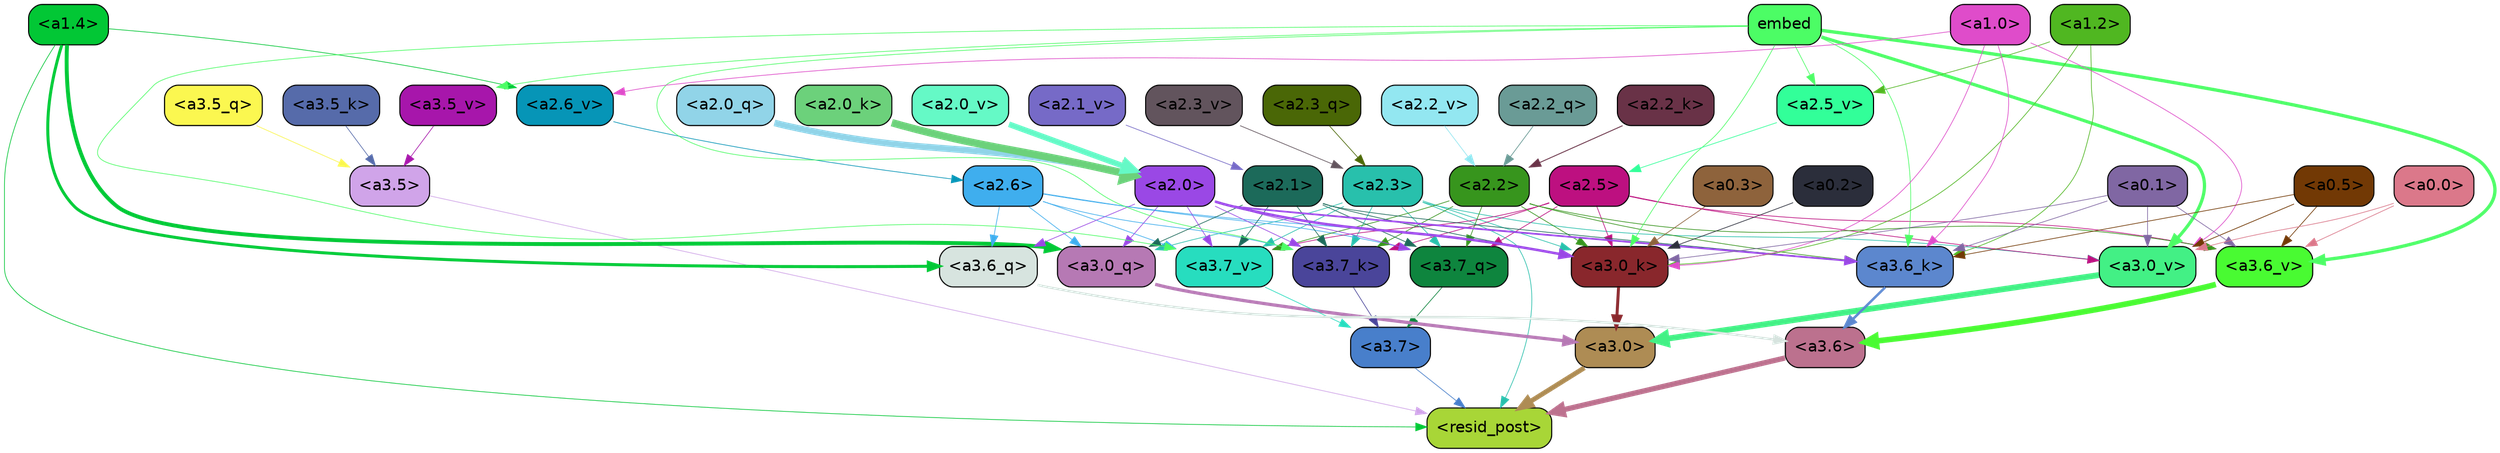 strict digraph "" {
	graph [bgcolor=transparent,
		layout=dot,
		overlap=false,
		splines=true
	];
	"<a3.7>"	[color=black,
		fillcolor="#487fcb",
		fontname=Helvetica,
		shape=box,
		style="filled, rounded"];
	"<resid_post>"	[color=black,
		fillcolor="#a8d637",
		fontname=Helvetica,
		shape=box,
		style="filled, rounded"];
	"<a3.7>" -> "<resid_post>"	[color="#487fcb",
		penwidth=0.6];
	"<a3.6>"	[color=black,
		fillcolor="#bc718e",
		fontname=Helvetica,
		shape=box,
		style="filled, rounded"];
	"<a3.6>" -> "<resid_post>"	[color="#bc718e",
		penwidth=4.670643210411072];
	"<a3.5>"	[color=black,
		fillcolor="#d0a4e9",
		fontname=Helvetica,
		shape=box,
		style="filled, rounded"];
	"<a3.5>" -> "<resid_post>"	[color="#d0a4e9",
		penwidth=0.6];
	"<a3.0>"	[color=black,
		fillcolor="#ae8c54",
		fontname=Helvetica,
		shape=box,
		style="filled, rounded"];
	"<a3.0>" -> "<resid_post>"	[color="#ae8c54",
		penwidth=4.246885180473328];
	"<a2.3>"	[color=black,
		fillcolor="#28c0ac",
		fontname=Helvetica,
		shape=box,
		style="filled, rounded"];
	"<a2.3>" -> "<resid_post>"	[color="#28c0ac",
		penwidth=0.6];
	"<a3.7_q>"	[color=black,
		fillcolor="#0e853e",
		fontname=Helvetica,
		shape=box,
		style="filled, rounded"];
	"<a2.3>" -> "<a3.7_q>"	[color="#28c0ac",
		penwidth=0.6];
	"<a3.0_q>"	[color=black,
		fillcolor="#b679b4",
		fontname=Helvetica,
		shape=box,
		style="filled, rounded"];
	"<a2.3>" -> "<a3.0_q>"	[color="#28c0ac",
		penwidth=0.6];
	"<a3.7_k>"	[color=black,
		fillcolor="#4a459a",
		fontname=Helvetica,
		shape=box,
		style="filled, rounded"];
	"<a2.3>" -> "<a3.7_k>"	[color="#28c0ac",
		penwidth=0.6];
	"<a3.0_k>"	[color=black,
		fillcolor="#89272c",
		fontname=Helvetica,
		shape=box,
		style="filled, rounded"];
	"<a2.3>" -> "<a3.0_k>"	[color="#28c0ac",
		penwidth=0.6];
	"<a3.7_v>"	[color=black,
		fillcolor="#27ddbf",
		fontname=Helvetica,
		shape=box,
		style="filled, rounded"];
	"<a2.3>" -> "<a3.7_v>"	[color="#28c0ac",
		penwidth=0.6];
	"<a3.0_v>"	[color=black,
		fillcolor="#43f085",
		fontname=Helvetica,
		shape=box,
		style="filled, rounded"];
	"<a2.3>" -> "<a3.0_v>"	[color="#28c0ac",
		penwidth=0.6];
	"<a1.4>"	[color=black,
		fillcolor="#02c735",
		fontname=Helvetica,
		shape=box,
		style="filled, rounded"];
	"<a1.4>" -> "<resid_post>"	[color="#02c735",
		penwidth=0.6];
	"<a3.6_q>"	[color=black,
		fillcolor="#d7e4df",
		fontname=Helvetica,
		shape=box,
		style="filled, rounded"];
	"<a1.4>" -> "<a3.6_q>"	[color="#02c735",
		penwidth=2.6487714648246765];
	"<a1.4>" -> "<a3.0_q>"	[color="#02c735",
		penwidth=3.477886103093624];
	"<a2.6_v>"	[color=black,
		fillcolor="#0695b7",
		fontname=Helvetica,
		shape=box,
		style="filled, rounded"];
	"<a1.4>" -> "<a2.6_v>"	[color="#02c735",
		penwidth=0.6];
	"<a3.7_q>" -> "<a3.7>"	[color="#0e853e",
		penwidth=0.6];
	"<a3.6_q>" -> "<a3.6>"	[color="#d7e4df",
		penwidth=2.03758105635643];
	"<a3.5_q>"	[color=black,
		fillcolor="#fbf750",
		fontname=Helvetica,
		shape=box,
		style="filled, rounded"];
	"<a3.5_q>" -> "<a3.5>"	[color="#fbf750",
		penwidth=0.6];
	"<a3.0_q>" -> "<a3.0>"	[color="#b679b4",
		penwidth=2.8638100624084473];
	"<a3.7_k>" -> "<a3.7>"	[color="#4a459a",
		penwidth=0.6];
	"<a3.6_k>"	[color=black,
		fillcolor="#5c87ce",
		fontname=Helvetica,
		shape=box,
		style="filled, rounded"];
	"<a3.6_k>" -> "<a3.6>"	[color="#5c87ce",
		penwidth=2.174198240041733];
	"<a3.5_k>"	[color=black,
		fillcolor="#566baa",
		fontname=Helvetica,
		shape=box,
		style="filled, rounded"];
	"<a3.5_k>" -> "<a3.5>"	[color="#566baa",
		penwidth=0.6];
	"<a3.0_k>" -> "<a3.0>"	[color="#89272c",
		penwidth=2.6274144649505615];
	"<a3.7_v>" -> "<a3.7>"	[color="#27ddbf",
		penwidth=0.6];
	"<a3.6_v>"	[color=black,
		fillcolor="#49fb32",
		fontname=Helvetica,
		shape=box,
		style="filled, rounded"];
	"<a3.6_v>" -> "<a3.6>"	[color="#49fb32",
		penwidth=5.002329230308533];
	"<a3.5_v>"	[color=black,
		fillcolor="#a716ab",
		fontname=Helvetica,
		shape=box,
		style="filled, rounded"];
	"<a3.5_v>" -> "<a3.5>"	[color="#a716ab",
		penwidth=0.6];
	"<a3.0_v>" -> "<a3.0>"	[color="#43f085",
		penwidth=5.188832879066467];
	"<a2.6>"	[color=black,
		fillcolor="#3faeee",
		fontname=Helvetica,
		shape=box,
		style="filled, rounded"];
	"<a2.6>" -> "<a3.7_q>"	[color="#3faeee",
		penwidth=0.6];
	"<a2.6>" -> "<a3.6_q>"	[color="#3faeee",
		penwidth=0.6];
	"<a2.6>" -> "<a3.0_q>"	[color="#3faeee",
		penwidth=0.6];
	"<a2.6>" -> "<a3.7_k>"	[color="#3faeee",
		penwidth=0.6];
	"<a2.6>" -> "<a3.0_k>"	[color="#3faeee",
		penwidth=0.6];
	"<a2.6>" -> "<a3.7_v>"	[color="#3faeee",
		penwidth=0.6];
	"<a2.5>"	[color=black,
		fillcolor="#bd1080",
		fontname=Helvetica,
		shape=box,
		style="filled, rounded"];
	"<a2.5>" -> "<a3.7_q>"	[color="#bd1080",
		penwidth=0.6];
	"<a2.5>" -> "<a3.7_k>"	[color="#bd1080",
		penwidth=0.6];
	"<a2.5>" -> "<a3.0_k>"	[color="#bd1080",
		penwidth=0.6];
	"<a2.5>" -> "<a3.7_v>"	[color="#bd1080",
		penwidth=0.6];
	"<a2.5>" -> "<a3.6_v>"	[color="#bd1080",
		penwidth=0.6];
	"<a2.5>" -> "<a3.0_v>"	[color="#bd1080",
		penwidth=0.6];
	"<a2.2>"	[color=black,
		fillcolor="#37951d",
		fontname=Helvetica,
		shape=box,
		style="filled, rounded"];
	"<a2.2>" -> "<a3.7_q>"	[color="#37951d",
		penwidth=0.6];
	"<a2.2>" -> "<a3.7_k>"	[color="#37951d",
		penwidth=0.6];
	"<a2.2>" -> "<a3.6_k>"	[color="#37951d",
		penwidth=0.6];
	"<a2.2>" -> "<a3.0_k>"	[color="#37951d",
		penwidth=0.6];
	"<a2.2>" -> "<a3.7_v>"	[color="#37951d",
		penwidth=0.6];
	"<a2.2>" -> "<a3.6_v>"	[color="#37951d",
		penwidth=0.6];
	"<a2.1>"	[color=black,
		fillcolor="#1c6a5a",
		fontname=Helvetica,
		shape=box,
		style="filled, rounded"];
	"<a2.1>" -> "<a3.7_q>"	[color="#1c6a5a",
		penwidth=0.6];
	"<a2.1>" -> "<a3.0_q>"	[color="#1c6a5a",
		penwidth=0.6];
	"<a2.1>" -> "<a3.7_k>"	[color="#1c6a5a",
		penwidth=0.6];
	"<a2.1>" -> "<a3.6_k>"	[color="#1c6a5a",
		penwidth=0.6];
	"<a2.1>" -> "<a3.0_k>"	[color="#1c6a5a",
		penwidth=0.6];
	"<a2.1>" -> "<a3.7_v>"	[color="#1c6a5a",
		penwidth=0.6];
	"<a2.0>"	[color=black,
		fillcolor="#9a48e5",
		fontname=Helvetica,
		shape=box,
		style="filled, rounded"];
	"<a2.0>" -> "<a3.7_q>"	[color="#9a48e5",
		penwidth=0.6];
	"<a2.0>" -> "<a3.6_q>"	[color="#9a48e5",
		penwidth=0.6];
	"<a2.0>" -> "<a3.0_q>"	[color="#9a48e5",
		penwidth=0.6];
	"<a2.0>" -> "<a3.7_k>"	[color="#9a48e5",
		penwidth=0.6];
	"<a2.0>" -> "<a3.6_k>"	[color="#9a48e5",
		penwidth=1.5417278409004211];
	"<a2.0>" -> "<a3.0_k>"	[color="#9a48e5",
		penwidth=2.23091459274292];
	"<a2.0>" -> "<a3.7_v>"	[color="#9a48e5",
		penwidth=0.6];
	embed	[color=black,
		fillcolor="#4cfd65",
		fontname=Helvetica,
		shape=box,
		style="filled, rounded"];
	embed -> "<a3.7_k>"	[color="#4cfd65",
		penwidth=0.6];
	embed -> "<a3.6_k>"	[color="#4cfd65",
		penwidth=0.6];
	embed -> "<a3.0_k>"	[color="#4cfd65",
		penwidth=0.6];
	embed -> "<a3.7_v>"	[color="#4cfd65",
		penwidth=0.6];
	embed -> "<a3.6_v>"	[color="#4cfd65",
		penwidth=2.9511587619781494];
	embed -> "<a3.5_v>"	[color="#4cfd65",
		penwidth=0.6];
	embed -> "<a3.0_v>"	[color="#4cfd65",
		penwidth=2.8577730655670166];
	"<a2.5_v>"	[color=black,
		fillcolor="#32ff99",
		fontname=Helvetica,
		shape=box,
		style="filled, rounded"];
	embed -> "<a2.5_v>"	[color="#4cfd65",
		penwidth=0.6];
	"<a1.2>"	[color=black,
		fillcolor="#50b721",
		fontname=Helvetica,
		shape=box,
		style="filled, rounded"];
	"<a1.2>" -> "<a3.6_k>"	[color="#50b721",
		penwidth=0.6];
	"<a1.2>" -> "<a3.0_k>"	[color="#50b721",
		penwidth=0.6];
	"<a1.2>" -> "<a2.5_v>"	[color="#50b721",
		penwidth=0.6];
	"<a1.0>"	[color=black,
		fillcolor="#df4cca",
		fontname=Helvetica,
		shape=box,
		style="filled, rounded"];
	"<a1.0>" -> "<a3.6_k>"	[color="#df4cca",
		penwidth=0.6];
	"<a1.0>" -> "<a3.0_k>"	[color="#df4cca",
		penwidth=0.6];
	"<a1.0>" -> "<a3.0_v>"	[color="#df4cca",
		penwidth=0.6];
	"<a1.0>" -> "<a2.6_v>"	[color="#df4cca",
		penwidth=0.6];
	"<a0.5>"	[color=black,
		fillcolor="#723905",
		fontname=Helvetica,
		shape=box,
		style="filled, rounded"];
	"<a0.5>" -> "<a3.6_k>"	[color="#723905",
		penwidth=0.6];
	"<a0.5>" -> "<a3.6_v>"	[color="#723905",
		penwidth=0.6];
	"<a0.5>" -> "<a3.0_v>"	[color="#723905",
		penwidth=0.6446345448493958];
	"<a0.1>"	[color=black,
		fillcolor="#8067a3",
		fontname=Helvetica,
		shape=box,
		style="filled, rounded"];
	"<a0.1>" -> "<a3.6_k>"	[color="#8067a3",
		penwidth=0.6];
	"<a0.1>" -> "<a3.0_k>"	[color="#8067a3",
		penwidth=0.6];
	"<a0.1>" -> "<a3.6_v>"	[color="#8067a3",
		penwidth=0.6];
	"<a0.1>" -> "<a3.0_v>"	[color="#8067a3",
		penwidth=0.6];
	"<a0.3>"	[color=black,
		fillcolor="#8e633c",
		fontname=Helvetica,
		shape=box,
		style="filled, rounded"];
	"<a0.3>" -> "<a3.0_k>"	[color="#8e633c",
		penwidth=0.6];
	"<a0.2>"	[color=black,
		fillcolor="#2b2e3b",
		fontname=Helvetica,
		shape=box,
		style="filled, rounded"];
	"<a0.2>" -> "<a3.0_k>"	[color="#2b2e3b",
		penwidth=0.6];
	"<a0.0>"	[color=black,
		fillcolor="#db788a",
		fontname=Helvetica,
		shape=box,
		style="filled, rounded"];
	"<a0.0>" -> "<a3.6_v>"	[color="#db788a",
		penwidth=0.6];
	"<a0.0>" -> "<a3.0_v>"	[color="#db788a",
		penwidth=0.6];
	"<a2.3_q>"	[color=black,
		fillcolor="#4a6706",
		fontname=Helvetica,
		shape=box,
		style="filled, rounded"];
	"<a2.3_q>" -> "<a2.3>"	[color="#4a6706",
		penwidth=0.6];
	"<a2.2_q>"	[color=black,
		fillcolor="#6a9b96",
		fontname=Helvetica,
		shape=box,
		style="filled, rounded"];
	"<a2.2_q>" -> "<a2.2>"	[color="#6a9b96",
		penwidth=0.6407594680786133];
	"<a2.0_q>"	[color=black,
		fillcolor="#91d4e8",
		fontname=Helvetica,
		shape=box,
		style="filled, rounded"];
	"<a2.0_q>" -> "<a2.0>"	[color="#91d4e8",
		penwidth=5.885338068008423];
	"<a2.2_k>"	[color=black,
		fillcolor="#693247",
		fontname=Helvetica,
		shape=box,
		style="filled, rounded"];
	"<a2.2_k>" -> "<a2.2>"	[color="#693247",
		penwidth=0.7811911106109619];
	"<a2.0_k>"	[color=black,
		fillcolor="#6cd17b",
		fontname=Helvetica,
		shape=box,
		style="filled, rounded"];
	"<a2.0_k>" -> "<a2.0>"	[color="#6cd17b",
		penwidth=6.657835483551025];
	"<a2.6_v>" -> "<a2.6>"	[color="#0695b7",
		penwidth=0.6];
	"<a2.5_v>" -> "<a2.5>"	[color="#32ff99",
		penwidth=0.6];
	"<a2.3_v>"	[color=black,
		fillcolor="#62545d",
		fontname=Helvetica,
		shape=box,
		style="filled, rounded"];
	"<a2.3_v>" -> "<a2.3>"	[color="#62545d",
		penwidth=0.6];
	"<a2.2_v>"	[color=black,
		fillcolor="#93e7f1",
		fontname=Helvetica,
		shape=box,
		style="filled, rounded"];
	"<a2.2_v>" -> "<a2.2>"	[color="#93e7f1",
		penwidth=0.6];
	"<a2.1_v>"	[color=black,
		fillcolor="#766ac7",
		fontname=Helvetica,
		shape=box,
		style="filled, rounded"];
	"<a2.1_v>" -> "<a2.1>"	[color="#766ac7",
		penwidth=0.6];
	"<a2.0_v>"	[color=black,
		fillcolor="#65f9c6",
		fontname=Helvetica,
		shape=box,
		style="filled, rounded"];
	"<a2.0_v>" -> "<a2.0>"	[color="#65f9c6",
		penwidth=5.070239782333374];
}
